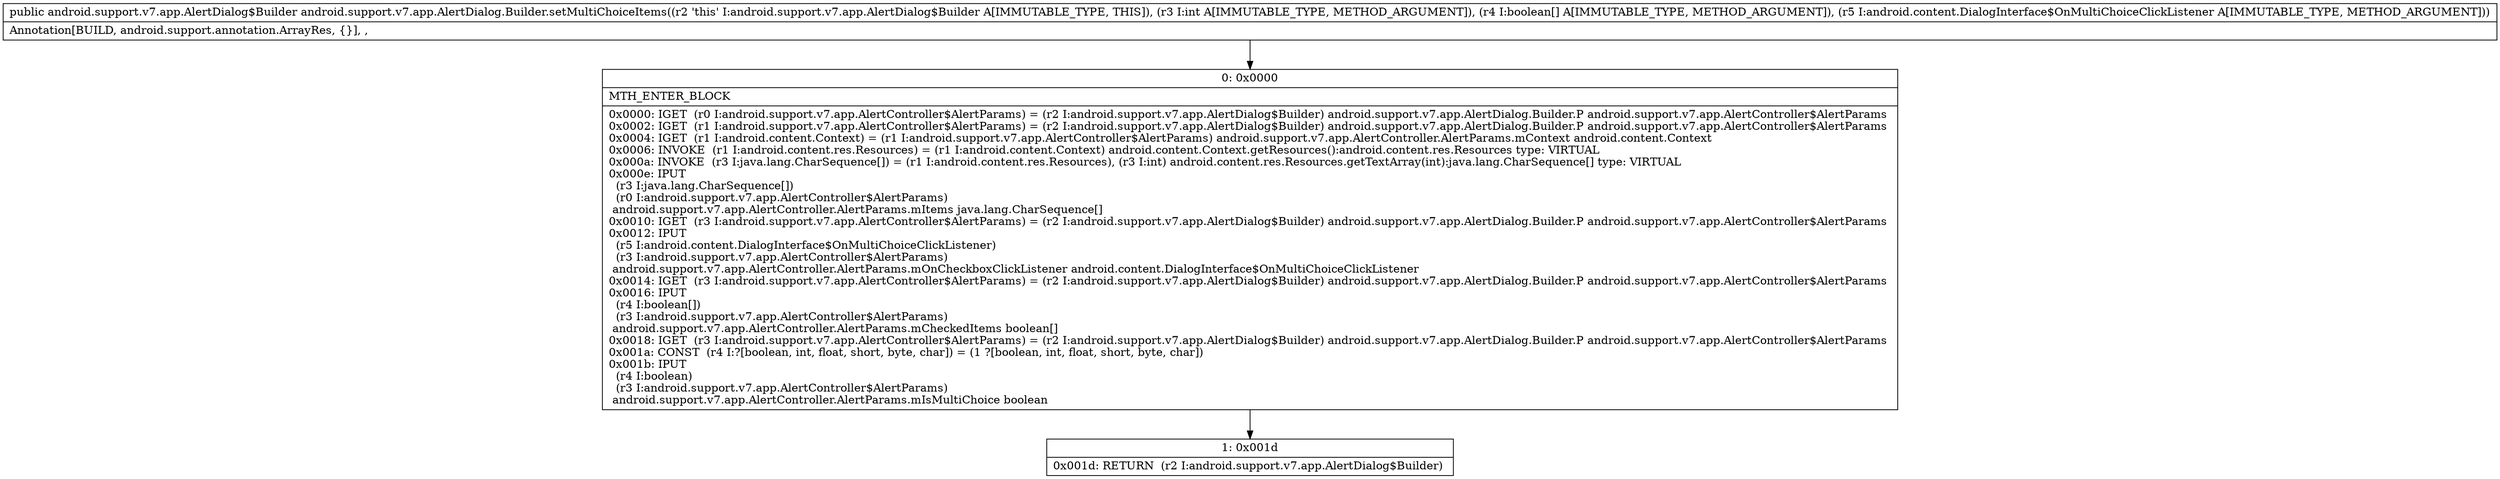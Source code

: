 digraph "CFG forandroid.support.v7.app.AlertDialog.Builder.setMultiChoiceItems(I[ZLandroid\/content\/DialogInterface$OnMultiChoiceClickListener;)Landroid\/support\/v7\/app\/AlertDialog$Builder;" {
Node_0 [shape=record,label="{0\:\ 0x0000|MTH_ENTER_BLOCK\l|0x0000: IGET  (r0 I:android.support.v7.app.AlertController$AlertParams) = (r2 I:android.support.v7.app.AlertDialog$Builder) android.support.v7.app.AlertDialog.Builder.P android.support.v7.app.AlertController$AlertParams \l0x0002: IGET  (r1 I:android.support.v7.app.AlertController$AlertParams) = (r2 I:android.support.v7.app.AlertDialog$Builder) android.support.v7.app.AlertDialog.Builder.P android.support.v7.app.AlertController$AlertParams \l0x0004: IGET  (r1 I:android.content.Context) = (r1 I:android.support.v7.app.AlertController$AlertParams) android.support.v7.app.AlertController.AlertParams.mContext android.content.Context \l0x0006: INVOKE  (r1 I:android.content.res.Resources) = (r1 I:android.content.Context) android.content.Context.getResources():android.content.res.Resources type: VIRTUAL \l0x000a: INVOKE  (r3 I:java.lang.CharSequence[]) = (r1 I:android.content.res.Resources), (r3 I:int) android.content.res.Resources.getTextArray(int):java.lang.CharSequence[] type: VIRTUAL \l0x000e: IPUT  \l  (r3 I:java.lang.CharSequence[])\l  (r0 I:android.support.v7.app.AlertController$AlertParams)\l android.support.v7.app.AlertController.AlertParams.mItems java.lang.CharSequence[] \l0x0010: IGET  (r3 I:android.support.v7.app.AlertController$AlertParams) = (r2 I:android.support.v7.app.AlertDialog$Builder) android.support.v7.app.AlertDialog.Builder.P android.support.v7.app.AlertController$AlertParams \l0x0012: IPUT  \l  (r5 I:android.content.DialogInterface$OnMultiChoiceClickListener)\l  (r3 I:android.support.v7.app.AlertController$AlertParams)\l android.support.v7.app.AlertController.AlertParams.mOnCheckboxClickListener android.content.DialogInterface$OnMultiChoiceClickListener \l0x0014: IGET  (r3 I:android.support.v7.app.AlertController$AlertParams) = (r2 I:android.support.v7.app.AlertDialog$Builder) android.support.v7.app.AlertDialog.Builder.P android.support.v7.app.AlertController$AlertParams \l0x0016: IPUT  \l  (r4 I:boolean[])\l  (r3 I:android.support.v7.app.AlertController$AlertParams)\l android.support.v7.app.AlertController.AlertParams.mCheckedItems boolean[] \l0x0018: IGET  (r3 I:android.support.v7.app.AlertController$AlertParams) = (r2 I:android.support.v7.app.AlertDialog$Builder) android.support.v7.app.AlertDialog.Builder.P android.support.v7.app.AlertController$AlertParams \l0x001a: CONST  (r4 I:?[boolean, int, float, short, byte, char]) = (1 ?[boolean, int, float, short, byte, char]) \l0x001b: IPUT  \l  (r4 I:boolean)\l  (r3 I:android.support.v7.app.AlertController$AlertParams)\l android.support.v7.app.AlertController.AlertParams.mIsMultiChoice boolean \l}"];
Node_1 [shape=record,label="{1\:\ 0x001d|0x001d: RETURN  (r2 I:android.support.v7.app.AlertDialog$Builder) \l}"];
MethodNode[shape=record,label="{public android.support.v7.app.AlertDialog$Builder android.support.v7.app.AlertDialog.Builder.setMultiChoiceItems((r2 'this' I:android.support.v7.app.AlertDialog$Builder A[IMMUTABLE_TYPE, THIS]), (r3 I:int A[IMMUTABLE_TYPE, METHOD_ARGUMENT]), (r4 I:boolean[] A[IMMUTABLE_TYPE, METHOD_ARGUMENT]), (r5 I:android.content.DialogInterface$OnMultiChoiceClickListener A[IMMUTABLE_TYPE, METHOD_ARGUMENT]))  | Annotation[BUILD, android.support.annotation.ArrayRes, \{\}], , \l}"];
MethodNode -> Node_0;
Node_0 -> Node_1;
}


